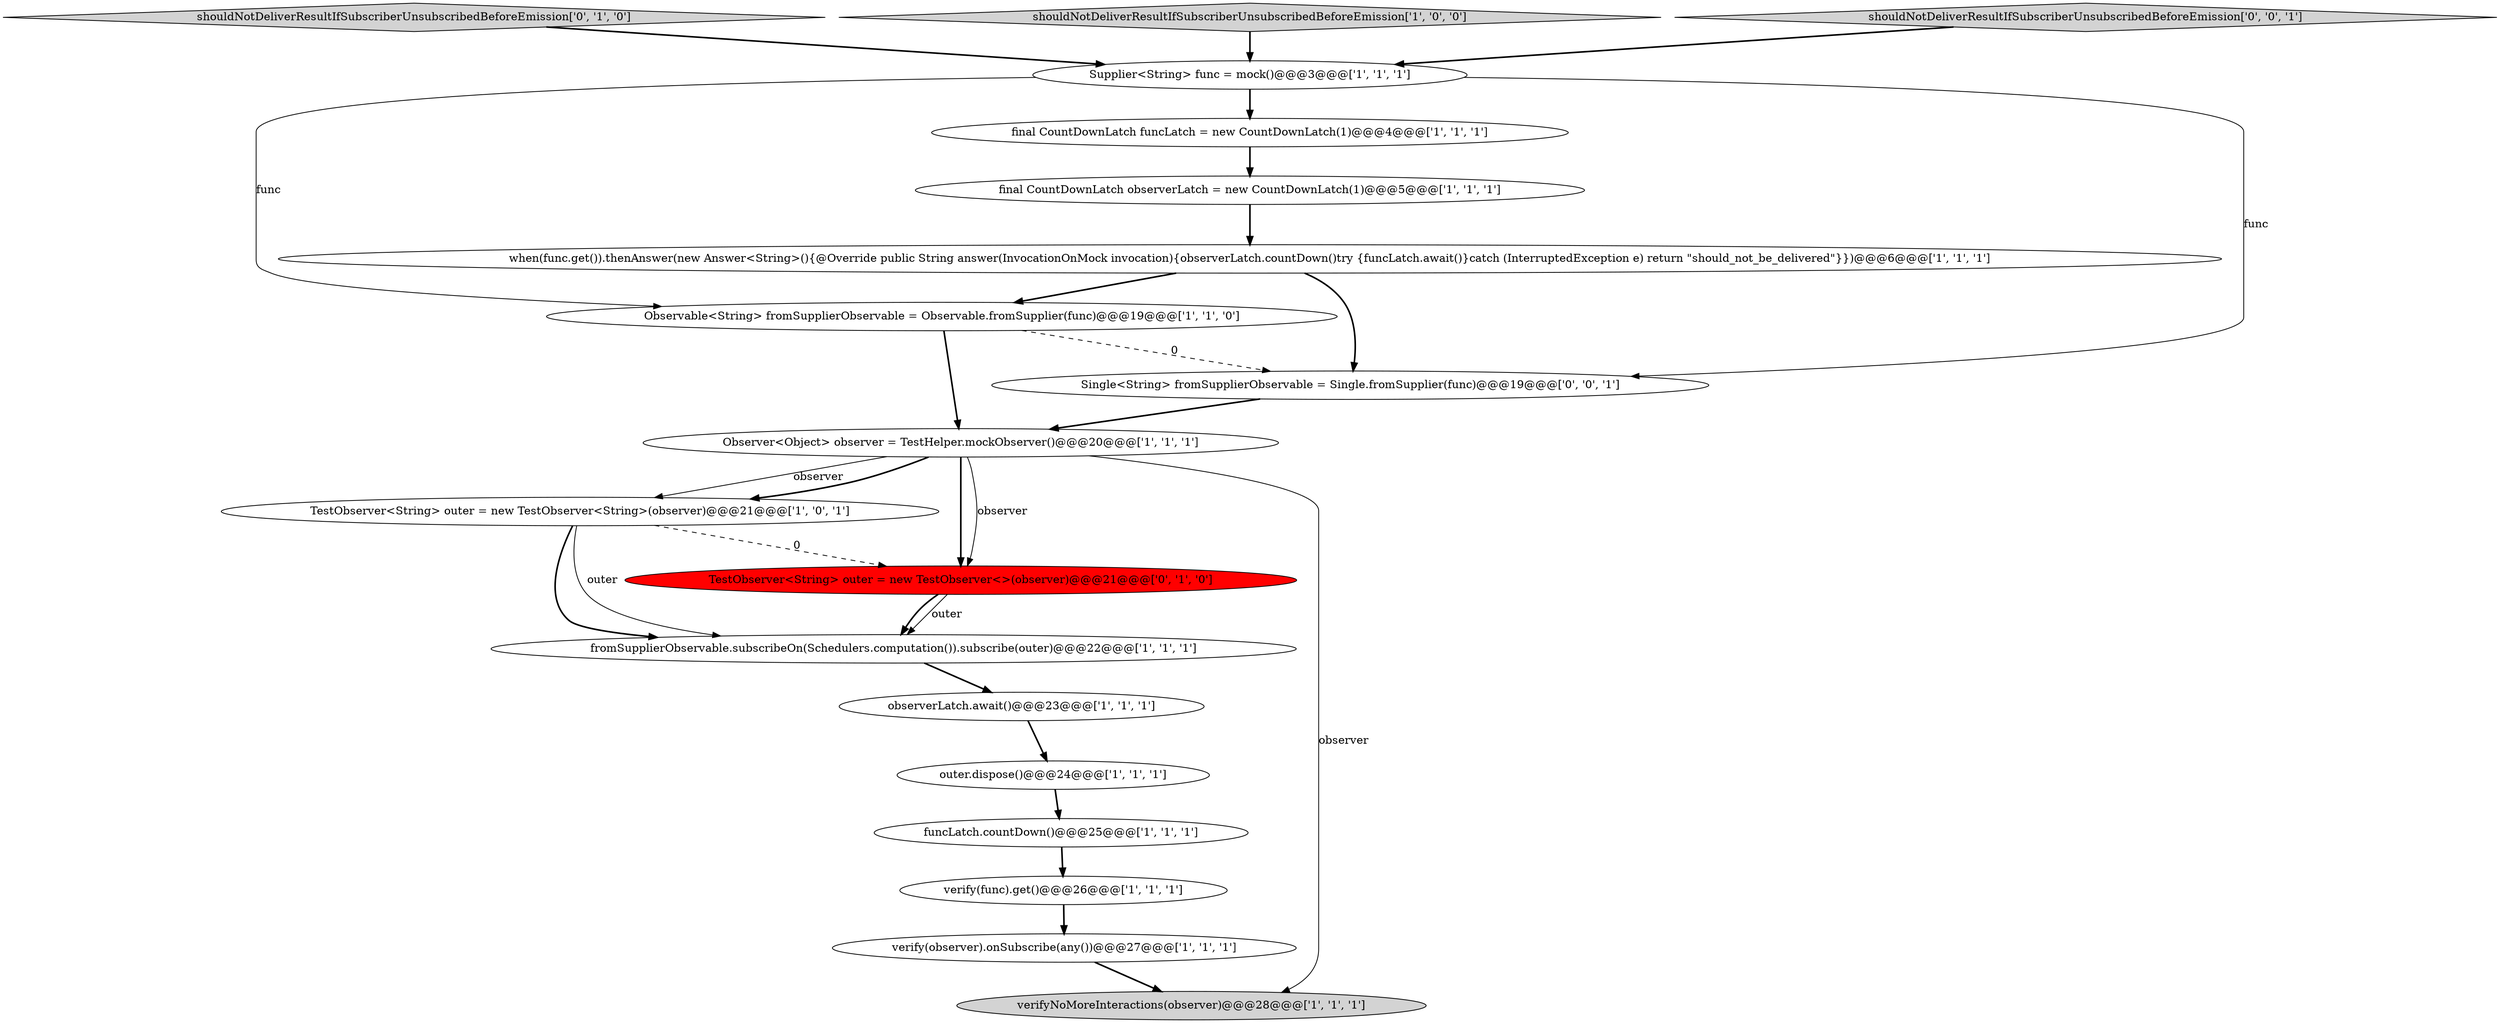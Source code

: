 digraph {
10 [style = filled, label = "verify(func).get()@@@26@@@['1', '1', '1']", fillcolor = white, shape = ellipse image = "AAA0AAABBB1BBB"];
16 [style = filled, label = "shouldNotDeliverResultIfSubscriberUnsubscribedBeforeEmission['0', '1', '0']", fillcolor = lightgray, shape = diamond image = "AAA0AAABBB2BBB"];
4 [style = filled, label = "outer.dispose()@@@24@@@['1', '1', '1']", fillcolor = white, shape = ellipse image = "AAA0AAABBB1BBB"];
3 [style = filled, label = "Observable<String> fromSupplierObservable = Observable.fromSupplier(func)@@@19@@@['1', '1', '0']", fillcolor = white, shape = ellipse image = "AAA0AAABBB1BBB"];
5 [style = filled, label = "verify(observer).onSubscribe(any())@@@27@@@['1', '1', '1']", fillcolor = white, shape = ellipse image = "AAA0AAABBB1BBB"];
7 [style = filled, label = "TestObserver<String> outer = new TestObserver<String>(observer)@@@21@@@['1', '0', '1']", fillcolor = white, shape = ellipse image = "AAA0AAABBB1BBB"];
8 [style = filled, label = "shouldNotDeliverResultIfSubscriberUnsubscribedBeforeEmission['1', '0', '0']", fillcolor = lightgray, shape = diamond image = "AAA0AAABBB1BBB"];
15 [style = filled, label = "TestObserver<String> outer = new TestObserver<>(observer)@@@21@@@['0', '1', '0']", fillcolor = red, shape = ellipse image = "AAA1AAABBB2BBB"];
17 [style = filled, label = "shouldNotDeliverResultIfSubscriberUnsubscribedBeforeEmission['0', '0', '1']", fillcolor = lightgray, shape = diamond image = "AAA0AAABBB3BBB"];
13 [style = filled, label = "final CountDownLatch funcLatch = new CountDownLatch(1)@@@4@@@['1', '1', '1']", fillcolor = white, shape = ellipse image = "AAA0AAABBB1BBB"];
0 [style = filled, label = "final CountDownLatch observerLatch = new CountDownLatch(1)@@@5@@@['1', '1', '1']", fillcolor = white, shape = ellipse image = "AAA0AAABBB1BBB"];
9 [style = filled, label = "fromSupplierObservable.subscribeOn(Schedulers.computation()).subscribe(outer)@@@22@@@['1', '1', '1']", fillcolor = white, shape = ellipse image = "AAA0AAABBB1BBB"];
18 [style = filled, label = "Single<String> fromSupplierObservable = Single.fromSupplier(func)@@@19@@@['0', '0', '1']", fillcolor = white, shape = ellipse image = "AAA0AAABBB3BBB"];
2 [style = filled, label = "Supplier<String> func = mock()@@@3@@@['1', '1', '1']", fillcolor = white, shape = ellipse image = "AAA0AAABBB1BBB"];
12 [style = filled, label = "verifyNoMoreInteractions(observer)@@@28@@@['1', '1', '1']", fillcolor = lightgray, shape = ellipse image = "AAA0AAABBB1BBB"];
14 [style = filled, label = "when(func.get()).thenAnswer(new Answer<String>(){@Override public String answer(InvocationOnMock invocation){observerLatch.countDown()try {funcLatch.await()}catch (InterruptedException e) return \"should_not_be_delivered\"}})@@@6@@@['1', '1', '1']", fillcolor = white, shape = ellipse image = "AAA0AAABBB1BBB"];
11 [style = filled, label = "observerLatch.await()@@@23@@@['1', '1', '1']", fillcolor = white, shape = ellipse image = "AAA0AAABBB1BBB"];
1 [style = filled, label = "funcLatch.countDown()@@@25@@@['1', '1', '1']", fillcolor = white, shape = ellipse image = "AAA0AAABBB1BBB"];
6 [style = filled, label = "Observer<Object> observer = TestHelper.mockObserver()@@@20@@@['1', '1', '1']", fillcolor = white, shape = ellipse image = "AAA0AAABBB1BBB"];
14->3 [style = bold, label=""];
9->11 [style = bold, label=""];
3->18 [style = dashed, label="0"];
11->4 [style = bold, label=""];
3->6 [style = bold, label=""];
6->12 [style = solid, label="observer"];
16->2 [style = bold, label=""];
6->7 [style = solid, label="observer"];
6->15 [style = bold, label=""];
2->13 [style = bold, label=""];
15->9 [style = solid, label="outer"];
7->9 [style = bold, label=""];
0->14 [style = bold, label=""];
10->5 [style = bold, label=""];
2->18 [style = solid, label="func"];
17->2 [style = bold, label=""];
8->2 [style = bold, label=""];
5->12 [style = bold, label=""];
18->6 [style = bold, label=""];
15->9 [style = bold, label=""];
6->15 [style = solid, label="observer"];
2->3 [style = solid, label="func"];
7->15 [style = dashed, label="0"];
7->9 [style = solid, label="outer"];
14->18 [style = bold, label=""];
4->1 [style = bold, label=""];
6->7 [style = bold, label=""];
1->10 [style = bold, label=""];
13->0 [style = bold, label=""];
}
